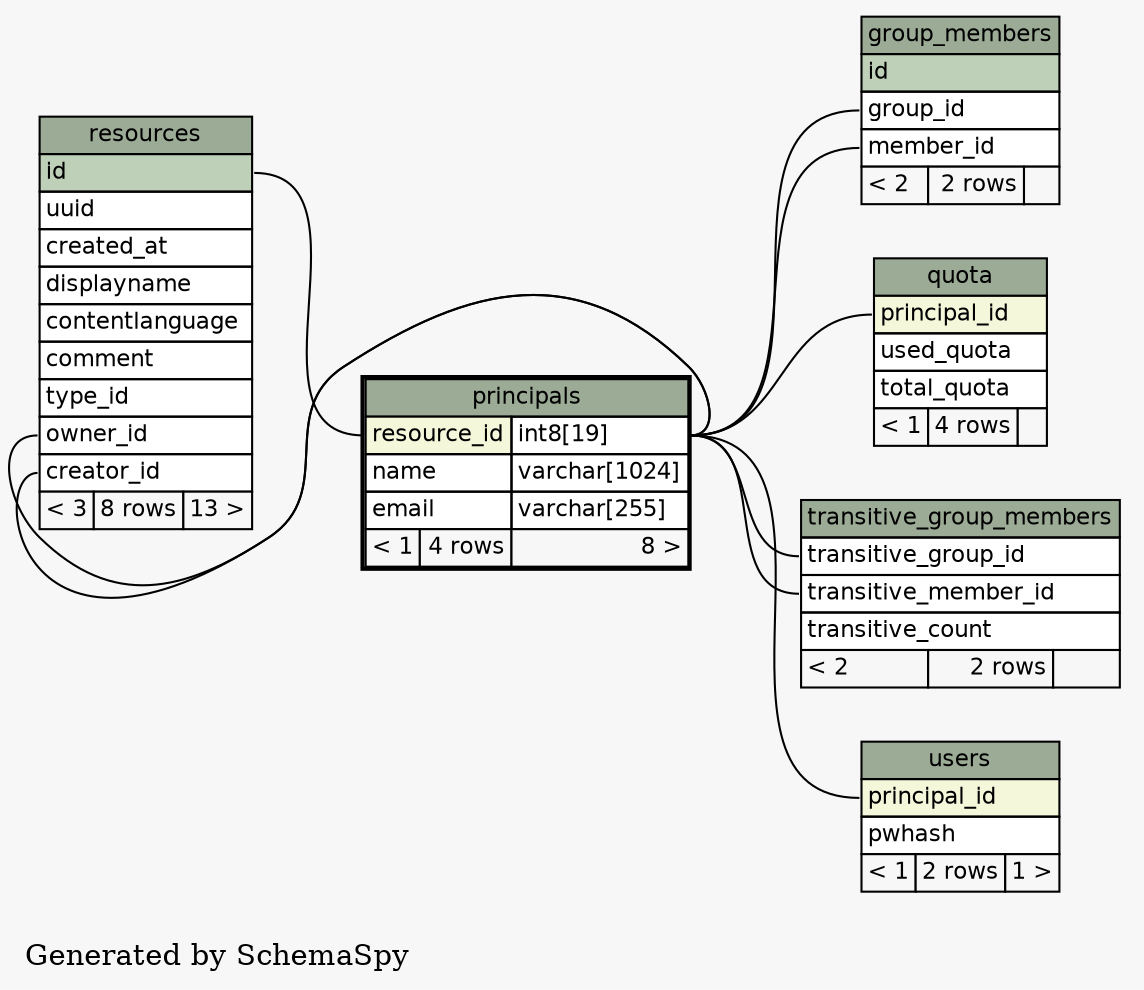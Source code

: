 // dot 2.16.1 on Linux 2.6.24-1-amd64
digraph "oneDegreeRelationshipsGraph" {
  graph [
    rankdir="RL"
    bgcolor="#f7f7f7"
    label="\nGenerated by SchemaSpy"
    labeljust="l"
  ];
  node [
    fontname="Helvetica"
    fontsize="11"
    shape="plaintext"
  ];
  edge [
    arrowsize="0.8"
  ];
  "group_members":"group_id":w -> "principals":"resource_id.type":e [arrowtail=crowtee arrowhead=none];
  "group_members":"member_id":w -> "principals":"resource_id.type":e [arrowtail=crowtee arrowhead=none];
  "principals":"resource_id":w -> "resources":"id":e [arrowtail=tee arrowhead=none];
  "quota":"principal_id":w -> "principals":"resource_id.type":e [arrowtail=tee arrowhead=none];
  "resources":"creator_id":w -> "principals":"resource_id.type":e [arrowtail=crowtee arrowhead=none];
  "resources":"owner_id":w -> "principals":"resource_id.type":e [arrowtail=crowtee arrowhead=none];
  "transitive_group_members":"transitive_group_id":w -> "principals":"resource_id.type":e [arrowtail=crowtee arrowhead=none];
  "transitive_group_members":"transitive_member_id":w -> "principals":"resource_id.type":e [arrowtail=crowtee arrowhead=none];
  "users":"principal_id":w -> "principals":"resource_id.type":e [arrowtail=tee arrowhead=none];
  "group_members" [
    label=<
    <TABLE BORDER="0" CELLBORDER="1" CELLSPACING="0" BGCOLOR="#ffffff">
      <TR><TD PORT="group_members.heading" COLSPAN="3" BGCOLOR="#9bab96" ALIGN="CENTER">group_members</TD></TR>
      <TR><TD PORT="id" COLSPAN="3" BGCOLOR="#bed1b8" ALIGN="LEFT">id</TD></TR>
      <TR><TD PORT="group_id" COLSPAN="3" ALIGN="LEFT">group_id</TD></TR>
      <TR><TD PORT="member_id" COLSPAN="3" ALIGN="LEFT">member_id</TD></TR>
      <TR><TD ALIGN="LEFT" BGCOLOR="#f7f7f7">&lt; 2</TD><TD ALIGN="RIGHT" BGCOLOR="#f7f7f7">2 rows</TD><TD ALIGN="RIGHT" BGCOLOR="#f7f7f7">  </TD></TR>
    </TABLE>>
    URL="group_members.html#graph"
    tooltip="group_members"
  ];
  "principals" [
    label=<
    <TABLE BORDER="2" CELLBORDER="1" CELLSPACING="0" BGCOLOR="#ffffff">
      <TR><TD PORT="principals.heading" COLSPAN="3" BGCOLOR="#9bab96" ALIGN="CENTER">principals</TD></TR>
      <TR><TD PORT="resource_id" COLSPAN="2" BGCOLOR="#f4f7da" ALIGN="LEFT">resource_id</TD><TD PORT="resource_id.type" ALIGN="LEFT">int8[19]</TD></TR>
      <TR><TD PORT="name" COLSPAN="2" ALIGN="LEFT">name</TD><TD PORT="name.type" ALIGN="LEFT">varchar[1024]</TD></TR>
      <TR><TD PORT="email" COLSPAN="2" ALIGN="LEFT">email</TD><TD PORT="email.type" ALIGN="LEFT">varchar[255]</TD></TR>
      <TR><TD ALIGN="LEFT" BGCOLOR="#f7f7f7">&lt; 1</TD><TD ALIGN="RIGHT" BGCOLOR="#f7f7f7">4 rows</TD><TD ALIGN="RIGHT" BGCOLOR="#f7f7f7">8 &gt;</TD></TR>
    </TABLE>>
    URL="principals.html#"
    tooltip="principals"
  ];
  "quota" [
    label=<
    <TABLE BORDER="0" CELLBORDER="1" CELLSPACING="0" BGCOLOR="#ffffff">
      <TR><TD PORT="quota.heading" COLSPAN="3" BGCOLOR="#9bab96" ALIGN="CENTER">quota</TD></TR>
      <TR><TD PORT="principal_id" COLSPAN="3" BGCOLOR="#f4f7da" ALIGN="LEFT">principal_id</TD></TR>
      <TR><TD PORT="used_quota" COLSPAN="3" ALIGN="LEFT">used_quota</TD></TR>
      <TR><TD PORT="total_quota" COLSPAN="3" ALIGN="LEFT">total_quota</TD></TR>
      <TR><TD ALIGN="LEFT" BGCOLOR="#f7f7f7">&lt; 1</TD><TD ALIGN="RIGHT" BGCOLOR="#f7f7f7">4 rows</TD><TD ALIGN="RIGHT" BGCOLOR="#f7f7f7">  </TD></TR>
    </TABLE>>
    URL="quota.html#graph"
    tooltip="quota"
  ];
  "resources" [
    label=<
    <TABLE BORDER="0" CELLBORDER="1" CELLSPACING="0" BGCOLOR="#ffffff">
      <TR><TD PORT="resources.heading" COLSPAN="3" BGCOLOR="#9bab96" ALIGN="CENTER">resources</TD></TR>
      <TR><TD PORT="id" COLSPAN="3" BGCOLOR="#bed1b8" ALIGN="LEFT">id</TD></TR>
      <TR><TD PORT="uuid" COLSPAN="3" ALIGN="LEFT">uuid</TD></TR>
      <TR><TD PORT="created_at" COLSPAN="3" ALIGN="LEFT">created_at</TD></TR>
      <TR><TD PORT="displayname" COLSPAN="3" ALIGN="LEFT">displayname</TD></TR>
      <TR><TD PORT="contentlanguage" COLSPAN="3" ALIGN="LEFT">contentlanguage</TD></TR>
      <TR><TD PORT="comment" COLSPAN="3" ALIGN="LEFT">comment</TD></TR>
      <TR><TD PORT="type_id" COLSPAN="3" ALIGN="LEFT">type_id</TD></TR>
      <TR><TD PORT="owner_id" COLSPAN="3" ALIGN="LEFT">owner_id</TD></TR>
      <TR><TD PORT="creator_id" COLSPAN="3" ALIGN="LEFT">creator_id</TD></TR>
      <TR><TD ALIGN="LEFT" BGCOLOR="#f7f7f7">&lt; 3</TD><TD ALIGN="RIGHT" BGCOLOR="#f7f7f7">8 rows</TD><TD ALIGN="RIGHT" BGCOLOR="#f7f7f7">13 &gt;</TD></TR>
    </TABLE>>
    URL="resources.html#graph"
    tooltip="resources"
  ];
  "transitive_group_members" [
    label=<
    <TABLE BORDER="0" CELLBORDER="1" CELLSPACING="0" BGCOLOR="#ffffff">
      <TR><TD PORT="transitive_group_members.heading" COLSPAN="3" BGCOLOR="#9bab96" ALIGN="CENTER">transitive_group_members</TD></TR>
      <TR><TD PORT="transitive_group_id" COLSPAN="3" ALIGN="LEFT">transitive_group_id</TD></TR>
      <TR><TD PORT="transitive_member_id" COLSPAN="3" ALIGN="LEFT">transitive_member_id</TD></TR>
      <TR><TD PORT="transitive_count" COLSPAN="3" ALIGN="LEFT">transitive_count</TD></TR>
      <TR><TD ALIGN="LEFT" BGCOLOR="#f7f7f7">&lt; 2</TD><TD ALIGN="RIGHT" BGCOLOR="#f7f7f7">2 rows</TD><TD ALIGN="RIGHT" BGCOLOR="#f7f7f7">  </TD></TR>
    </TABLE>>
    URL="transitive_group_members.html#graph"
    tooltip="transitive_group_members"
  ];
  "users" [
    label=<
    <TABLE BORDER="0" CELLBORDER="1" CELLSPACING="0" BGCOLOR="#ffffff">
      <TR><TD PORT="users.heading" COLSPAN="3" BGCOLOR="#9bab96" ALIGN="CENTER">users</TD></TR>
      <TR><TD PORT="principal_id" COLSPAN="3" BGCOLOR="#f4f7da" ALIGN="LEFT">principal_id</TD></TR>
      <TR><TD PORT="pwhash" COLSPAN="3" ALIGN="LEFT">pwhash</TD></TR>
      <TR><TD ALIGN="LEFT" BGCOLOR="#f7f7f7">&lt; 1</TD><TD ALIGN="RIGHT" BGCOLOR="#f7f7f7">2 rows</TD><TD ALIGN="RIGHT" BGCOLOR="#f7f7f7">1 &gt;</TD></TR>
    </TABLE>>
    URL="users.html#graph"
    tooltip="users"
  ];
}
